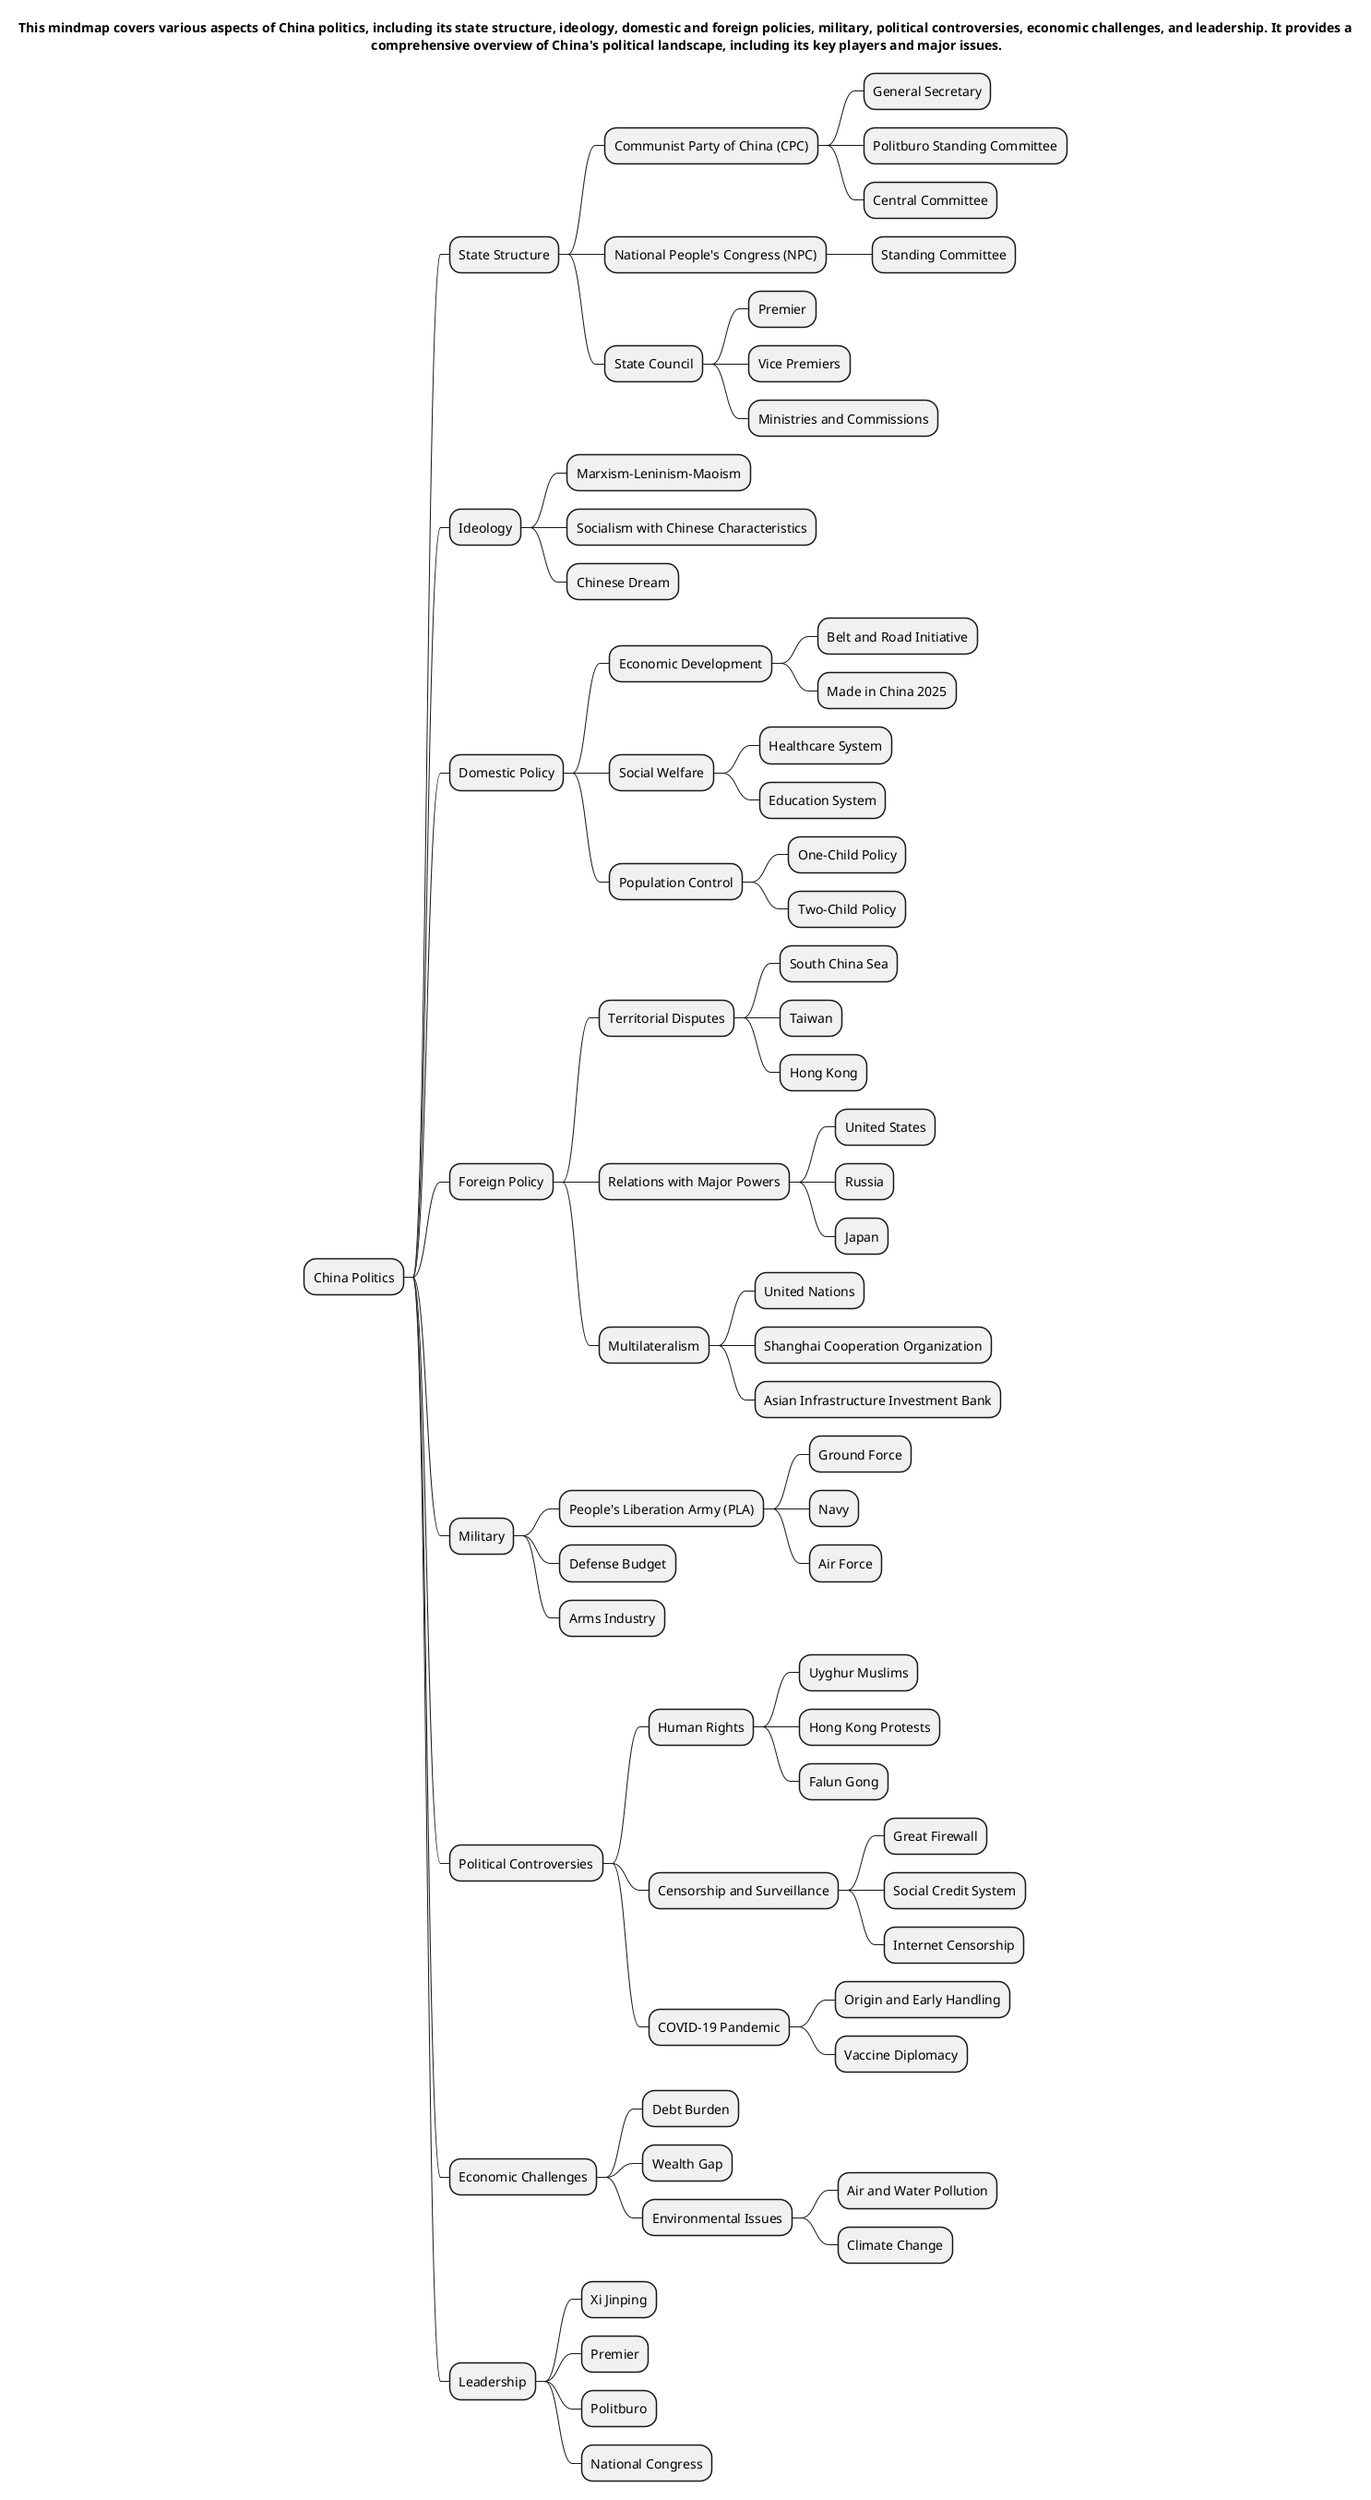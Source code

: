 @startmindmap
title This mindmap covers various aspects of China politics, including its state structure, ideology, domestic and foreign policies, military, political controversies, economic challenges, and leadership. It provides a\n comprehensive overview of China's political landscape, including its key players and major issues.





* China Politics

** State Structure
*** Communist Party of China (CPC)
**** General Secretary
**** Politburo Standing Committee
**** Central Committee
*** National People's Congress (NPC)
**** Standing Committee
*** State Council
**** Premier
**** Vice Premiers
**** Ministries and Commissions

** Ideology
*** Marxism-Leninism-Maoism
*** Socialism with Chinese Characteristics
*** Chinese Dream

** Domestic Policy
*** Economic Development
**** Belt and Road Initiative
**** Made in China 2025
*** Social Welfare
**** Healthcare System
**** Education System
*** Population Control
**** One-Child Policy
**** Two-Child Policy

** Foreign Policy
*** Territorial Disputes
**** South China Sea
**** Taiwan
**** Hong Kong
*** Relations with Major Powers
**** United States
**** Russia
**** Japan
*** Multilateralism
**** United Nations
**** Shanghai Cooperation Organization
**** Asian Infrastructure Investment Bank

** Military
*** People's Liberation Army (PLA)
**** Ground Force
**** Navy
**** Air Force
*** Defense Budget
*** Arms Industry

** Political Controversies
*** Human Rights
**** Uyghur Muslims
**** Hong Kong Protests
**** Falun Gong
*** Censorship and Surveillance
**** Great Firewall
**** Social Credit System
**** Internet Censorship
*** COVID-19 Pandemic
**** Origin and Early Handling
**** Vaccine Diplomacy

** Economic Challenges
*** Debt Burden
*** Wealth Gap
*** Environmental Issues
**** Air and Water Pollution
**** Climate Change

** Leadership
*** Xi Jinping
*** Premier
*** Politburo
*** National Congress

@endmindmap
